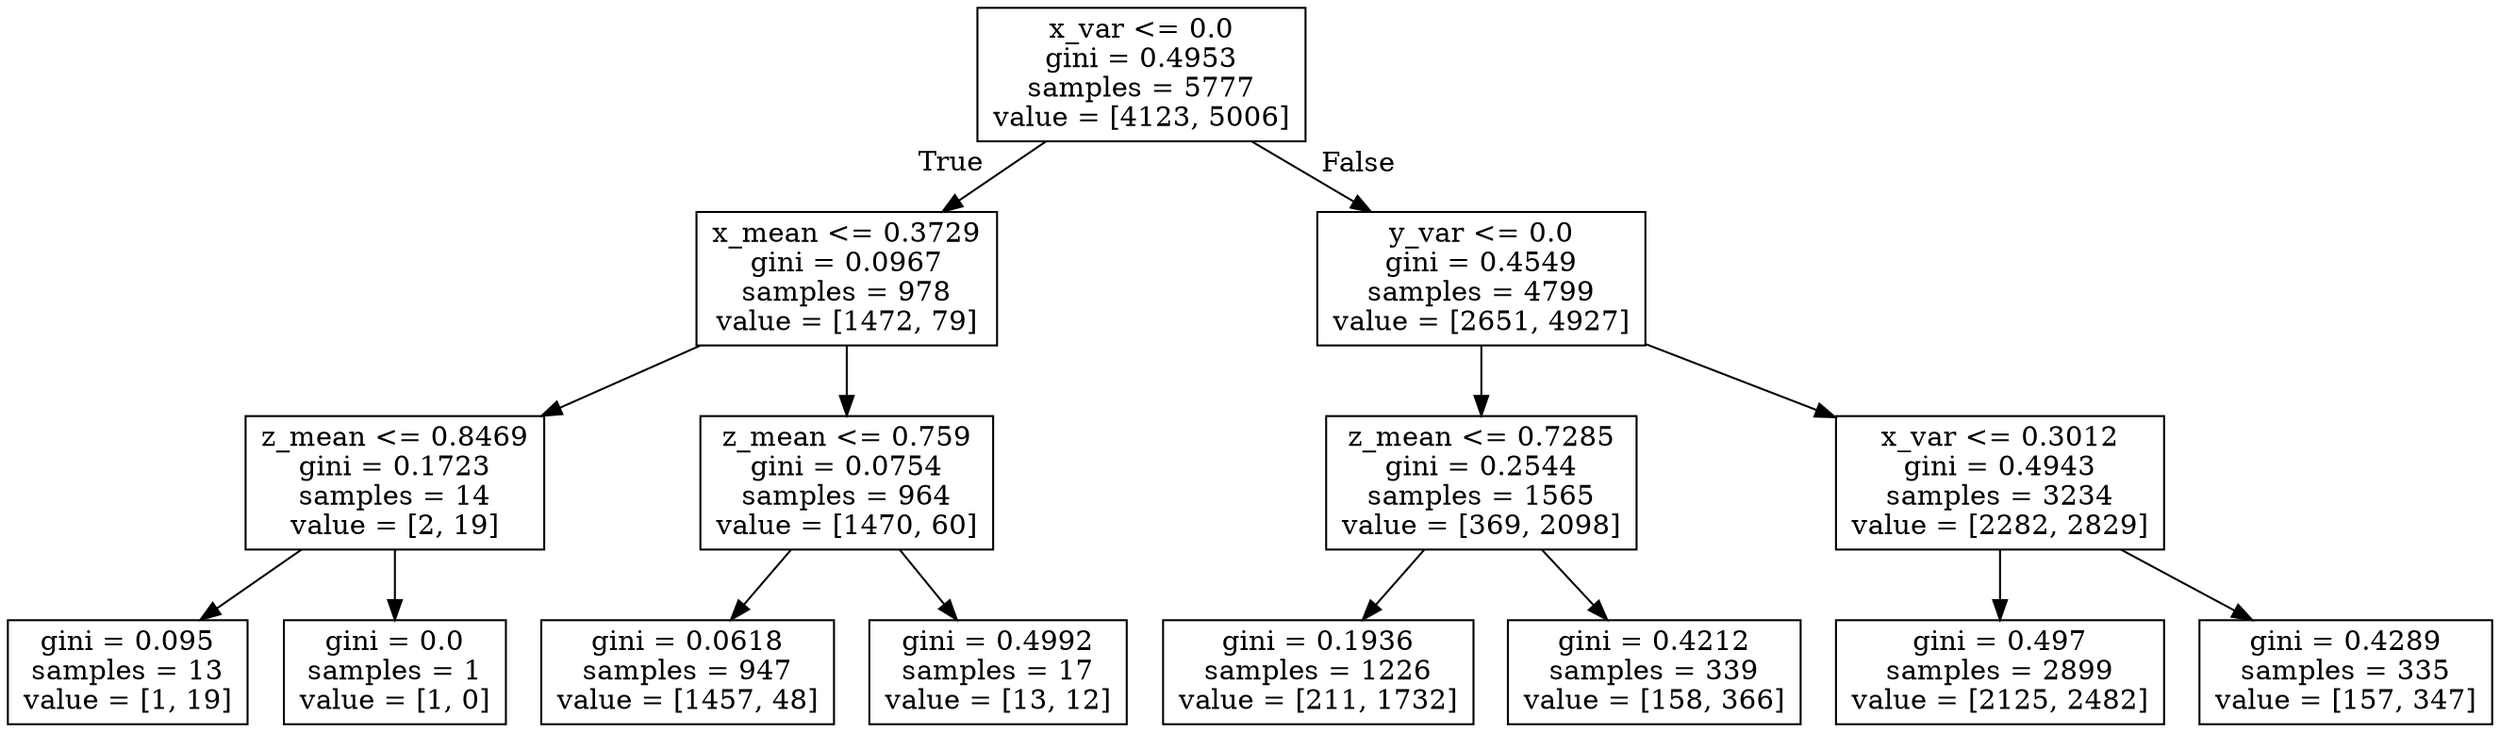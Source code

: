 digraph Tree {
node [shape=box] ;
0 [label="x_var <= 0.0\ngini = 0.4953\nsamples = 5777\nvalue = [4123, 5006]"] ;
1 [label="x_mean <= 0.3729\ngini = 0.0967\nsamples = 978\nvalue = [1472, 79]"] ;
0 -> 1 [labeldistance=2.5, labelangle=45, headlabel="True"] ;
2 [label="z_mean <= 0.8469\ngini = 0.1723\nsamples = 14\nvalue = [2, 19]"] ;
1 -> 2 ;
3 [label="gini = 0.095\nsamples = 13\nvalue = [1, 19]"] ;
2 -> 3 ;
4 [label="gini = 0.0\nsamples = 1\nvalue = [1, 0]"] ;
2 -> 4 ;
5 [label="z_mean <= 0.759\ngini = 0.0754\nsamples = 964\nvalue = [1470, 60]"] ;
1 -> 5 ;
6 [label="gini = 0.0618\nsamples = 947\nvalue = [1457, 48]"] ;
5 -> 6 ;
7 [label="gini = 0.4992\nsamples = 17\nvalue = [13, 12]"] ;
5 -> 7 ;
8 [label="y_var <= 0.0\ngini = 0.4549\nsamples = 4799\nvalue = [2651, 4927]"] ;
0 -> 8 [labeldistance=2.5, labelangle=-45, headlabel="False"] ;
9 [label="z_mean <= 0.7285\ngini = 0.2544\nsamples = 1565\nvalue = [369, 2098]"] ;
8 -> 9 ;
10 [label="gini = 0.1936\nsamples = 1226\nvalue = [211, 1732]"] ;
9 -> 10 ;
11 [label="gini = 0.4212\nsamples = 339\nvalue = [158, 366]"] ;
9 -> 11 ;
12 [label="x_var <= 0.3012\ngini = 0.4943\nsamples = 3234\nvalue = [2282, 2829]"] ;
8 -> 12 ;
13 [label="gini = 0.497\nsamples = 2899\nvalue = [2125, 2482]"] ;
12 -> 13 ;
14 [label="gini = 0.4289\nsamples = 335\nvalue = [157, 347]"] ;
12 -> 14 ;
}